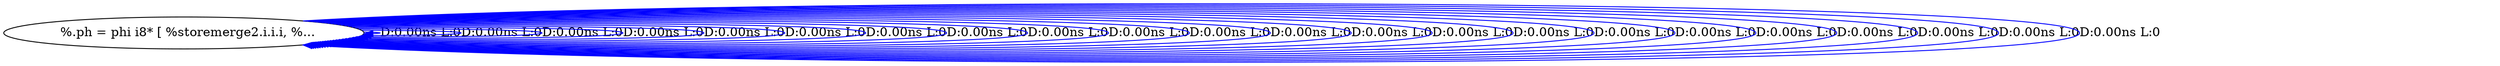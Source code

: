 digraph {
Node0x41536d0[label="  %.ph = phi i8* [ %storemerge2.i.i.i, %..."];
Node0x41536d0 -> Node0x41536d0[label="D:0.00ns L:0",color=blue];
Node0x41536d0 -> Node0x41536d0[label="D:0.00ns L:0",color=blue];
Node0x41536d0 -> Node0x41536d0[label="D:0.00ns L:0",color=blue];
Node0x41536d0 -> Node0x41536d0[label="D:0.00ns L:0",color=blue];
Node0x41536d0 -> Node0x41536d0[label="D:0.00ns L:0",color=blue];
Node0x41536d0 -> Node0x41536d0[label="D:0.00ns L:0",color=blue];
Node0x41536d0 -> Node0x41536d0[label="D:0.00ns L:0",color=blue];
Node0x41536d0 -> Node0x41536d0[label="D:0.00ns L:0",color=blue];
Node0x41536d0 -> Node0x41536d0[label="D:0.00ns L:0",color=blue];
Node0x41536d0 -> Node0x41536d0[label="D:0.00ns L:0",color=blue];
Node0x41536d0 -> Node0x41536d0[label="D:0.00ns L:0",color=blue];
Node0x41536d0 -> Node0x41536d0[label="D:0.00ns L:0",color=blue];
Node0x41536d0 -> Node0x41536d0[label="D:0.00ns L:0",color=blue];
Node0x41536d0 -> Node0x41536d0[label="D:0.00ns L:0",color=blue];
Node0x41536d0 -> Node0x41536d0[label="D:0.00ns L:0",color=blue];
Node0x41536d0 -> Node0x41536d0[label="D:0.00ns L:0",color=blue];
Node0x41536d0 -> Node0x41536d0[label="D:0.00ns L:0",color=blue];
Node0x41536d0 -> Node0x41536d0[label="D:0.00ns L:0",color=blue];
Node0x41536d0 -> Node0x41536d0[label="D:0.00ns L:0",color=blue];
Node0x41536d0 -> Node0x41536d0[label="D:0.00ns L:0",color=blue];
Node0x41536d0 -> Node0x41536d0[label="D:0.00ns L:0",color=blue];
Node0x41536d0 -> Node0x41536d0[label="D:0.00ns L:0",color=blue];
}
